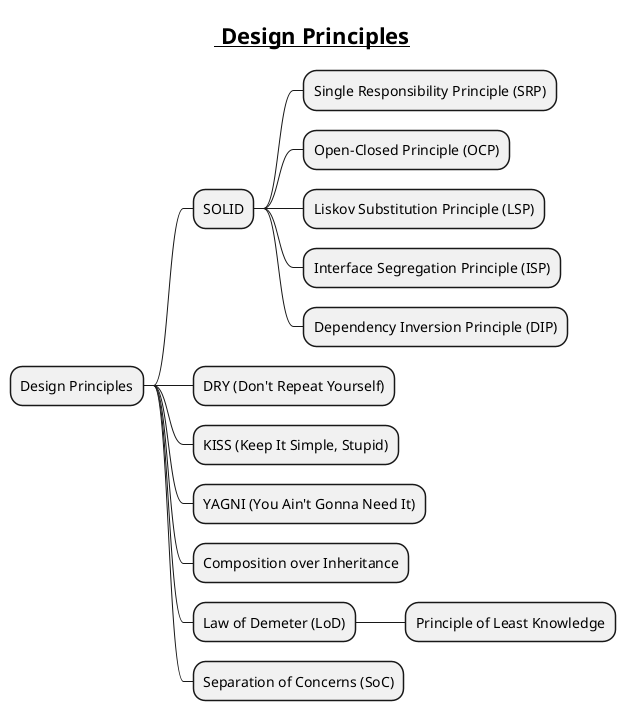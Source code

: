 @startmindmap
title =__ Design Principles__

* Design Principles

** SOLID
*** Single Responsibility Principle (SRP)
*** Open-Closed Principle (OCP)
*** Liskov Substitution Principle (LSP)
*** Interface Segregation Principle (ISP)
*** Dependency Inversion Principle (DIP)

** DRY (Don't Repeat Yourself)

** KISS (Keep It Simple, Stupid)

** YAGNI (You Ain't Gonna Need It)

** Composition over Inheritance

** Law of Demeter (LoD)
*** Principle of Least Knowledge

** Separation of Concerns (SoC)

@endmindmap
